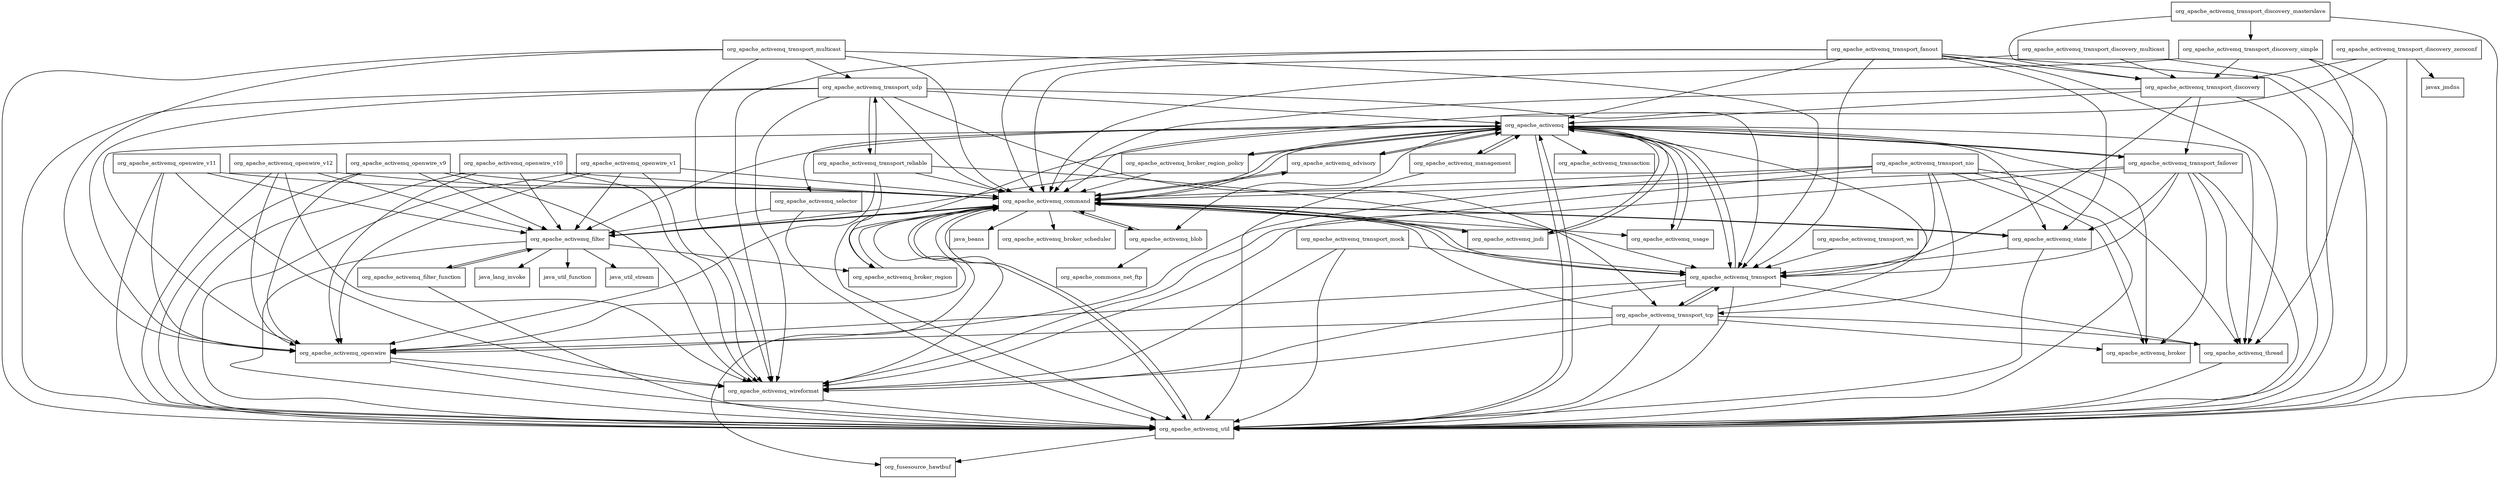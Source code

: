 digraph activemq_client_5_15_4_package_dependencies {
  node [shape = box, fontsize=10.0];
  org_apache_activemq -> org_apache_activemq_advisory;
  org_apache_activemq -> org_apache_activemq_blob;
  org_apache_activemq -> org_apache_activemq_broker;
  org_apache_activemq -> org_apache_activemq_broker_region;
  org_apache_activemq -> org_apache_activemq_broker_region_policy;
  org_apache_activemq -> org_apache_activemq_command;
  org_apache_activemq -> org_apache_activemq_filter;
  org_apache_activemq -> org_apache_activemq_jndi;
  org_apache_activemq -> org_apache_activemq_management;
  org_apache_activemq -> org_apache_activemq_selector;
  org_apache_activemq -> org_apache_activemq_state;
  org_apache_activemq -> org_apache_activemq_thread;
  org_apache_activemq -> org_apache_activemq_transaction;
  org_apache_activemq -> org_apache_activemq_transport;
  org_apache_activemq -> org_apache_activemq_transport_failover;
  org_apache_activemq -> org_apache_activemq_usage;
  org_apache_activemq -> org_apache_activemq_util;
  org_apache_activemq_advisory -> org_apache_activemq;
  org_apache_activemq_advisory -> org_apache_activemq_command;
  org_apache_activemq_blob -> org_apache_activemq_command;
  org_apache_activemq_blob -> org_apache_commons_net_ftp;
  org_apache_activemq_broker_region -> org_apache_activemq_command;
  org_apache_activemq_broker_region_policy -> org_apache_activemq;
  org_apache_activemq_broker_region_policy -> org_apache_activemq_command;
  org_apache_activemq_broker_region_policy -> org_apache_activemq_filter;
  org_apache_activemq_command -> java_beans;
  org_apache_activemq_command -> org_apache_activemq;
  org_apache_activemq_command -> org_apache_activemq_advisory;
  org_apache_activemq_command -> org_apache_activemq_blob;
  org_apache_activemq_command -> org_apache_activemq_broker_region;
  org_apache_activemq_command -> org_apache_activemq_broker_scheduler;
  org_apache_activemq_command -> org_apache_activemq_filter;
  org_apache_activemq_command -> org_apache_activemq_jndi;
  org_apache_activemq_command -> org_apache_activemq_state;
  org_apache_activemq_command -> org_apache_activemq_transport;
  org_apache_activemq_command -> org_apache_activemq_usage;
  org_apache_activemq_command -> org_apache_activemq_util;
  org_apache_activemq_command -> org_apache_activemq_wireformat;
  org_apache_activemq_command -> org_fusesource_hawtbuf;
  org_apache_activemq_filter -> java_lang_invoke;
  org_apache_activemq_filter -> java_util_function;
  org_apache_activemq_filter -> java_util_stream;
  org_apache_activemq_filter -> org_apache_activemq_broker_region;
  org_apache_activemq_filter -> org_apache_activemq_command;
  org_apache_activemq_filter -> org_apache_activemq_filter_function;
  org_apache_activemq_filter -> org_apache_activemq_util;
  org_apache_activemq_filter_function -> org_apache_activemq_filter;
  org_apache_activemq_filter_function -> org_apache_activemq_util;
  org_apache_activemq_jndi -> org_apache_activemq;
  org_apache_activemq_jndi -> org_apache_activemq_command;
  org_apache_activemq_management -> org_apache_activemq;
  org_apache_activemq_management -> org_apache_activemq_util;
  org_apache_activemq_openwire -> org_apache_activemq;
  org_apache_activemq_openwire -> org_apache_activemq_command;
  org_apache_activemq_openwire -> org_apache_activemq_util;
  org_apache_activemq_openwire -> org_apache_activemq_wireformat;
  org_apache_activemq_openwire_v1 -> org_apache_activemq_command;
  org_apache_activemq_openwire_v1 -> org_apache_activemq_filter;
  org_apache_activemq_openwire_v1 -> org_apache_activemq_openwire;
  org_apache_activemq_openwire_v1 -> org_apache_activemq_util;
  org_apache_activemq_openwire_v1 -> org_apache_activemq_wireformat;
  org_apache_activemq_openwire_v10 -> org_apache_activemq_command;
  org_apache_activemq_openwire_v10 -> org_apache_activemq_filter;
  org_apache_activemq_openwire_v10 -> org_apache_activemq_openwire;
  org_apache_activemq_openwire_v10 -> org_apache_activemq_util;
  org_apache_activemq_openwire_v10 -> org_apache_activemq_wireformat;
  org_apache_activemq_openwire_v11 -> org_apache_activemq_command;
  org_apache_activemq_openwire_v11 -> org_apache_activemq_filter;
  org_apache_activemq_openwire_v11 -> org_apache_activemq_openwire;
  org_apache_activemq_openwire_v11 -> org_apache_activemq_util;
  org_apache_activemq_openwire_v11 -> org_apache_activemq_wireformat;
  org_apache_activemq_openwire_v12 -> org_apache_activemq_command;
  org_apache_activemq_openwire_v12 -> org_apache_activemq_filter;
  org_apache_activemq_openwire_v12 -> org_apache_activemq_openwire;
  org_apache_activemq_openwire_v12 -> org_apache_activemq_util;
  org_apache_activemq_openwire_v12 -> org_apache_activemq_wireformat;
  org_apache_activemq_openwire_v9 -> org_apache_activemq_command;
  org_apache_activemq_openwire_v9 -> org_apache_activemq_filter;
  org_apache_activemq_openwire_v9 -> org_apache_activemq_openwire;
  org_apache_activemq_openwire_v9 -> org_apache_activemq_util;
  org_apache_activemq_openwire_v9 -> org_apache_activemq_wireformat;
  org_apache_activemq_selector -> org_apache_activemq_filter;
  org_apache_activemq_selector -> org_apache_activemq_util;
  org_apache_activemq_state -> org_apache_activemq_command;
  org_apache_activemq_state -> org_apache_activemq_transport;
  org_apache_activemq_state -> org_apache_activemq_util;
  org_apache_activemq_thread -> org_apache_activemq_util;
  org_apache_activemq_transport -> org_apache_activemq;
  org_apache_activemq_transport -> org_apache_activemq_command;
  org_apache_activemq_transport -> org_apache_activemq_openwire;
  org_apache_activemq_transport -> org_apache_activemq_thread;
  org_apache_activemq_transport -> org_apache_activemq_transport_tcp;
  org_apache_activemq_transport -> org_apache_activemq_util;
  org_apache_activemq_transport -> org_apache_activemq_wireformat;
  org_apache_activemq_transport_discovery -> org_apache_activemq;
  org_apache_activemq_transport_discovery -> org_apache_activemq_command;
  org_apache_activemq_transport_discovery -> org_apache_activemq_transport;
  org_apache_activemq_transport_discovery -> org_apache_activemq_transport_failover;
  org_apache_activemq_transport_discovery -> org_apache_activemq_util;
  org_apache_activemq_transport_discovery_masterslave -> org_apache_activemq_transport_discovery;
  org_apache_activemq_transport_discovery_masterslave -> org_apache_activemq_transport_discovery_simple;
  org_apache_activemq_transport_discovery_masterslave -> org_apache_activemq_util;
  org_apache_activemq_transport_discovery_multicast -> org_apache_activemq_command;
  org_apache_activemq_transport_discovery_multicast -> org_apache_activemq_transport_discovery;
  org_apache_activemq_transport_discovery_multicast -> org_apache_activemq_util;
  org_apache_activemq_transport_discovery_simple -> org_apache_activemq_command;
  org_apache_activemq_transport_discovery_simple -> org_apache_activemq_thread;
  org_apache_activemq_transport_discovery_simple -> org_apache_activemq_transport_discovery;
  org_apache_activemq_transport_discovery_simple -> org_apache_activemq_util;
  org_apache_activemq_transport_discovery_zeroconf -> javax_jmdns;
  org_apache_activemq_transport_discovery_zeroconf -> org_apache_activemq_command;
  org_apache_activemq_transport_discovery_zeroconf -> org_apache_activemq_transport_discovery;
  org_apache_activemq_transport_discovery_zeroconf -> org_apache_activemq_util;
  org_apache_activemq_transport_failover -> org_apache_activemq;
  org_apache_activemq_transport_failover -> org_apache_activemq_broker;
  org_apache_activemq_transport_failover -> org_apache_activemq_command;
  org_apache_activemq_transport_failover -> org_apache_activemq_state;
  org_apache_activemq_transport_failover -> org_apache_activemq_thread;
  org_apache_activemq_transport_failover -> org_apache_activemq_transport;
  org_apache_activemq_transport_failover -> org_apache_activemq_util;
  org_apache_activemq_transport_failover -> org_apache_activemq_wireformat;
  org_apache_activemq_transport_fanout -> org_apache_activemq;
  org_apache_activemq_transport_fanout -> org_apache_activemq_command;
  org_apache_activemq_transport_fanout -> org_apache_activemq_state;
  org_apache_activemq_transport_fanout -> org_apache_activemq_thread;
  org_apache_activemq_transport_fanout -> org_apache_activemq_transport;
  org_apache_activemq_transport_fanout -> org_apache_activemq_transport_discovery;
  org_apache_activemq_transport_fanout -> org_apache_activemq_util;
  org_apache_activemq_transport_fanout -> org_apache_activemq_wireformat;
  org_apache_activemq_transport_mock -> org_apache_activemq_transport;
  org_apache_activemq_transport_mock -> org_apache_activemq_util;
  org_apache_activemq_transport_mock -> org_apache_activemq_wireformat;
  org_apache_activemq_transport_multicast -> org_apache_activemq_command;
  org_apache_activemq_transport_multicast -> org_apache_activemq_openwire;
  org_apache_activemq_transport_multicast -> org_apache_activemq_transport;
  org_apache_activemq_transport_multicast -> org_apache_activemq_transport_udp;
  org_apache_activemq_transport_multicast -> org_apache_activemq_util;
  org_apache_activemq_transport_multicast -> org_apache_activemq_wireformat;
  org_apache_activemq_transport_nio -> org_apache_activemq_broker;
  org_apache_activemq_transport_nio -> org_apache_activemq_command;
  org_apache_activemq_transport_nio -> org_apache_activemq_openwire;
  org_apache_activemq_transport_nio -> org_apache_activemq_thread;
  org_apache_activemq_transport_nio -> org_apache_activemq_transport;
  org_apache_activemq_transport_nio -> org_apache_activemq_transport_tcp;
  org_apache_activemq_transport_nio -> org_apache_activemq_util;
  org_apache_activemq_transport_nio -> org_apache_activemq_wireformat;
  org_apache_activemq_transport_reliable -> org_apache_activemq_command;
  org_apache_activemq_transport_reliable -> org_apache_activemq_openwire;
  org_apache_activemq_transport_reliable -> org_apache_activemq_transport;
  org_apache_activemq_transport_reliable -> org_apache_activemq_transport_udp;
  org_apache_activemq_transport_reliable -> org_apache_activemq_util;
  org_apache_activemq_transport_tcp -> org_apache_activemq;
  org_apache_activemq_transport_tcp -> org_apache_activemq_broker;
  org_apache_activemq_transport_tcp -> org_apache_activemq_command;
  org_apache_activemq_transport_tcp -> org_apache_activemq_openwire;
  org_apache_activemq_transport_tcp -> org_apache_activemq_thread;
  org_apache_activemq_transport_tcp -> org_apache_activemq_transport;
  org_apache_activemq_transport_tcp -> org_apache_activemq_util;
  org_apache_activemq_transport_tcp -> org_apache_activemq_wireformat;
  org_apache_activemq_transport_udp -> org_apache_activemq;
  org_apache_activemq_transport_udp -> org_apache_activemq_command;
  org_apache_activemq_transport_udp -> org_apache_activemq_openwire;
  org_apache_activemq_transport_udp -> org_apache_activemq_transport;
  org_apache_activemq_transport_udp -> org_apache_activemq_transport_reliable;
  org_apache_activemq_transport_udp -> org_apache_activemq_transport_tcp;
  org_apache_activemq_transport_udp -> org_apache_activemq_util;
  org_apache_activemq_transport_udp -> org_apache_activemq_wireformat;
  org_apache_activemq_transport_ws -> org_apache_activemq_transport;
  org_apache_activemq_usage -> org_apache_activemq;
  org_apache_activemq_util -> org_apache_activemq;
  org_apache_activemq_util -> org_apache_activemq_command;
  org_apache_activemq_util -> org_fusesource_hawtbuf;
  org_apache_activemq_wireformat -> org_apache_activemq_util;
}
